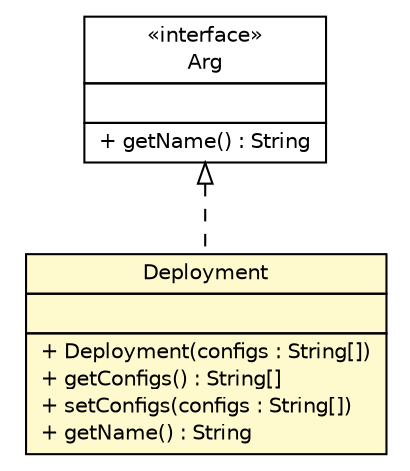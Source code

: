 #!/usr/local/bin/dot
#
# Class diagram 
# Generated by UMLGraph version R5_6 (http://www.umlgraph.org/)
#

digraph G {
	edge [fontname="Helvetica",fontsize=10,labelfontname="Helvetica",labelfontsize=10];
	node [fontname="Helvetica",fontsize=10,shape=plaintext];
	nodesep=0.25;
	ranksep=0.5;
	// sorcer.util.Deployment
	c119476 [label=<<table title="sorcer.util.Deployment" border="0" cellborder="1" cellspacing="0" cellpadding="2" port="p" bgcolor="lemonChiffon" href="./Deployment.html">
		<tr><td><table border="0" cellspacing="0" cellpadding="1">
<tr><td align="center" balign="center"> Deployment </td></tr>
		</table></td></tr>
		<tr><td><table border="0" cellspacing="0" cellpadding="1">
<tr><td align="left" balign="left">  </td></tr>
		</table></td></tr>
		<tr><td><table border="0" cellspacing="0" cellpadding="1">
<tr><td align="left" balign="left"> + Deployment(configs : String[]) </td></tr>
<tr><td align="left" balign="left"> + getConfigs() : String[] </td></tr>
<tr><td align="left" balign="left"> + setConfigs(configs : String[]) </td></tr>
<tr><td align="left" balign="left"> + getName() : String </td></tr>
		</table></td></tr>
		</table>>, URL="./Deployment.html", fontname="Helvetica", fontcolor="black", fontsize=10.0];
	// sorcer.service.Arg
	c119642 [label=<<table title="sorcer.service.Arg" border="0" cellborder="1" cellspacing="0" cellpadding="2" port="p" href="../service/Arg.html">
		<tr><td><table border="0" cellspacing="0" cellpadding="1">
<tr><td align="center" balign="center"> &#171;interface&#187; </td></tr>
<tr><td align="center" balign="center"> Arg </td></tr>
		</table></td></tr>
		<tr><td><table border="0" cellspacing="0" cellpadding="1">
<tr><td align="left" balign="left">  </td></tr>
		</table></td></tr>
		<tr><td><table border="0" cellspacing="0" cellpadding="1">
<tr><td align="left" balign="left"> + getName() : String </td></tr>
		</table></td></tr>
		</table>>, URL="../service/Arg.html", fontname="Helvetica", fontcolor="black", fontsize=10.0];
	//sorcer.util.Deployment implements sorcer.service.Arg
	c119642:p -> c119476:p [dir=back,arrowtail=empty,style=dashed];
}

